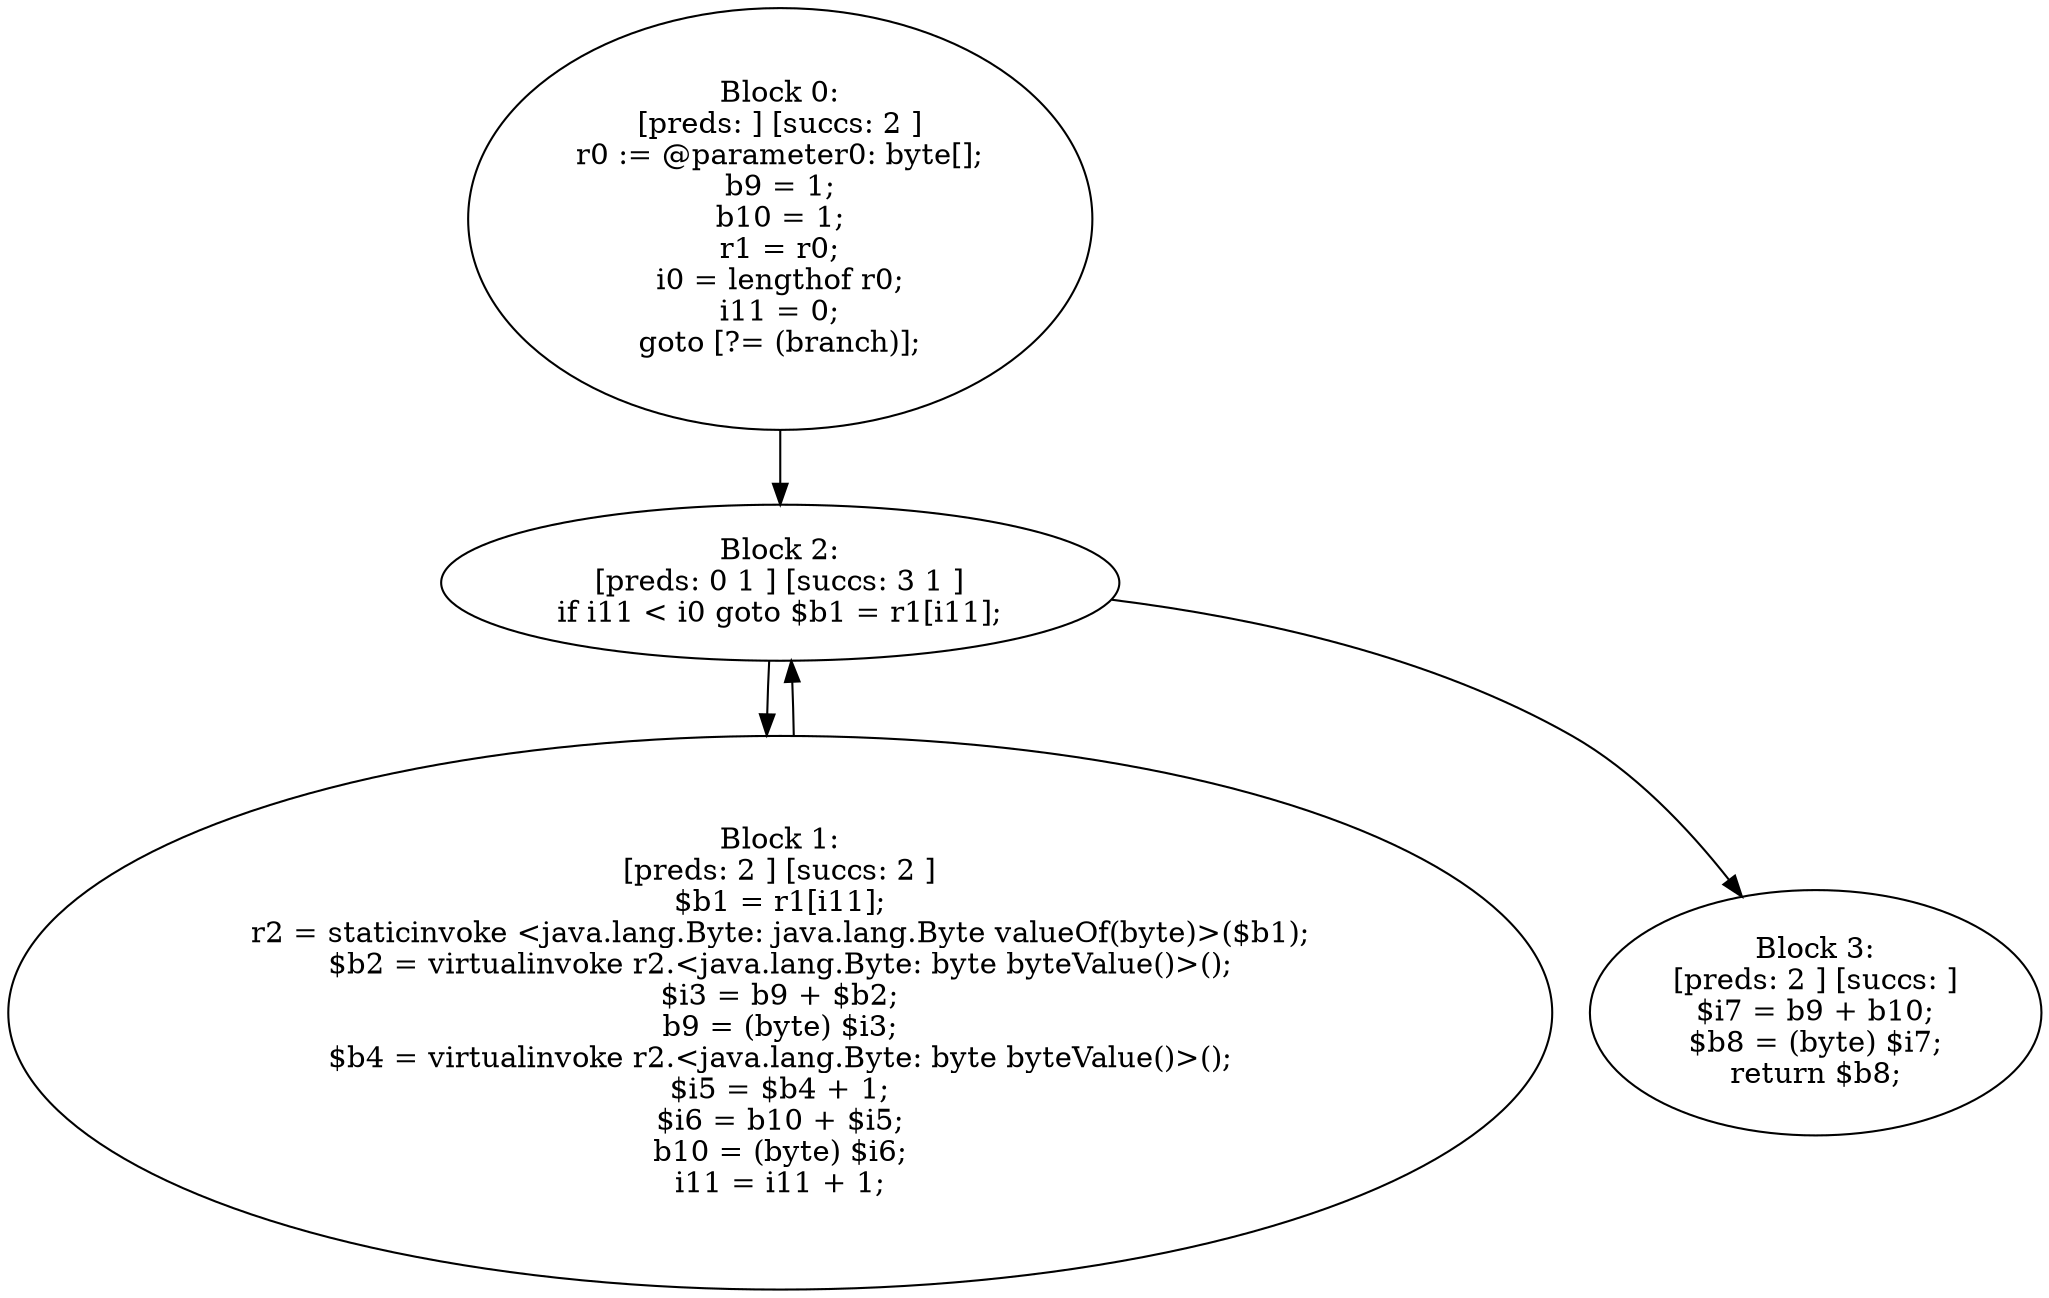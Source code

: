 digraph "unitGraph" {
    "Block 0:
[preds: ] [succs: 2 ]
r0 := @parameter0: byte[];
b9 = 1;
b10 = 1;
r1 = r0;
i0 = lengthof r0;
i11 = 0;
goto [?= (branch)];
"
    "Block 1:
[preds: 2 ] [succs: 2 ]
$b1 = r1[i11];
r2 = staticinvoke <java.lang.Byte: java.lang.Byte valueOf(byte)>($b1);
$b2 = virtualinvoke r2.<java.lang.Byte: byte byteValue()>();
$i3 = b9 + $b2;
b9 = (byte) $i3;
$b4 = virtualinvoke r2.<java.lang.Byte: byte byteValue()>();
$i5 = $b4 + 1;
$i6 = b10 + $i5;
b10 = (byte) $i6;
i11 = i11 + 1;
"
    "Block 2:
[preds: 0 1 ] [succs: 3 1 ]
if i11 < i0 goto $b1 = r1[i11];
"
    "Block 3:
[preds: 2 ] [succs: ]
$i7 = b9 + b10;
$b8 = (byte) $i7;
return $b8;
"
    "Block 0:
[preds: ] [succs: 2 ]
r0 := @parameter0: byte[];
b9 = 1;
b10 = 1;
r1 = r0;
i0 = lengthof r0;
i11 = 0;
goto [?= (branch)];
"->"Block 2:
[preds: 0 1 ] [succs: 3 1 ]
if i11 < i0 goto $b1 = r1[i11];
";
    "Block 1:
[preds: 2 ] [succs: 2 ]
$b1 = r1[i11];
r2 = staticinvoke <java.lang.Byte: java.lang.Byte valueOf(byte)>($b1);
$b2 = virtualinvoke r2.<java.lang.Byte: byte byteValue()>();
$i3 = b9 + $b2;
b9 = (byte) $i3;
$b4 = virtualinvoke r2.<java.lang.Byte: byte byteValue()>();
$i5 = $b4 + 1;
$i6 = b10 + $i5;
b10 = (byte) $i6;
i11 = i11 + 1;
"->"Block 2:
[preds: 0 1 ] [succs: 3 1 ]
if i11 < i0 goto $b1 = r1[i11];
";
    "Block 2:
[preds: 0 1 ] [succs: 3 1 ]
if i11 < i0 goto $b1 = r1[i11];
"->"Block 3:
[preds: 2 ] [succs: ]
$i7 = b9 + b10;
$b8 = (byte) $i7;
return $b8;
";
    "Block 2:
[preds: 0 1 ] [succs: 3 1 ]
if i11 < i0 goto $b1 = r1[i11];
"->"Block 1:
[preds: 2 ] [succs: 2 ]
$b1 = r1[i11];
r2 = staticinvoke <java.lang.Byte: java.lang.Byte valueOf(byte)>($b1);
$b2 = virtualinvoke r2.<java.lang.Byte: byte byteValue()>();
$i3 = b9 + $b2;
b9 = (byte) $i3;
$b4 = virtualinvoke r2.<java.lang.Byte: byte byteValue()>();
$i5 = $b4 + 1;
$i6 = b10 + $i5;
b10 = (byte) $i6;
i11 = i11 + 1;
";
}
